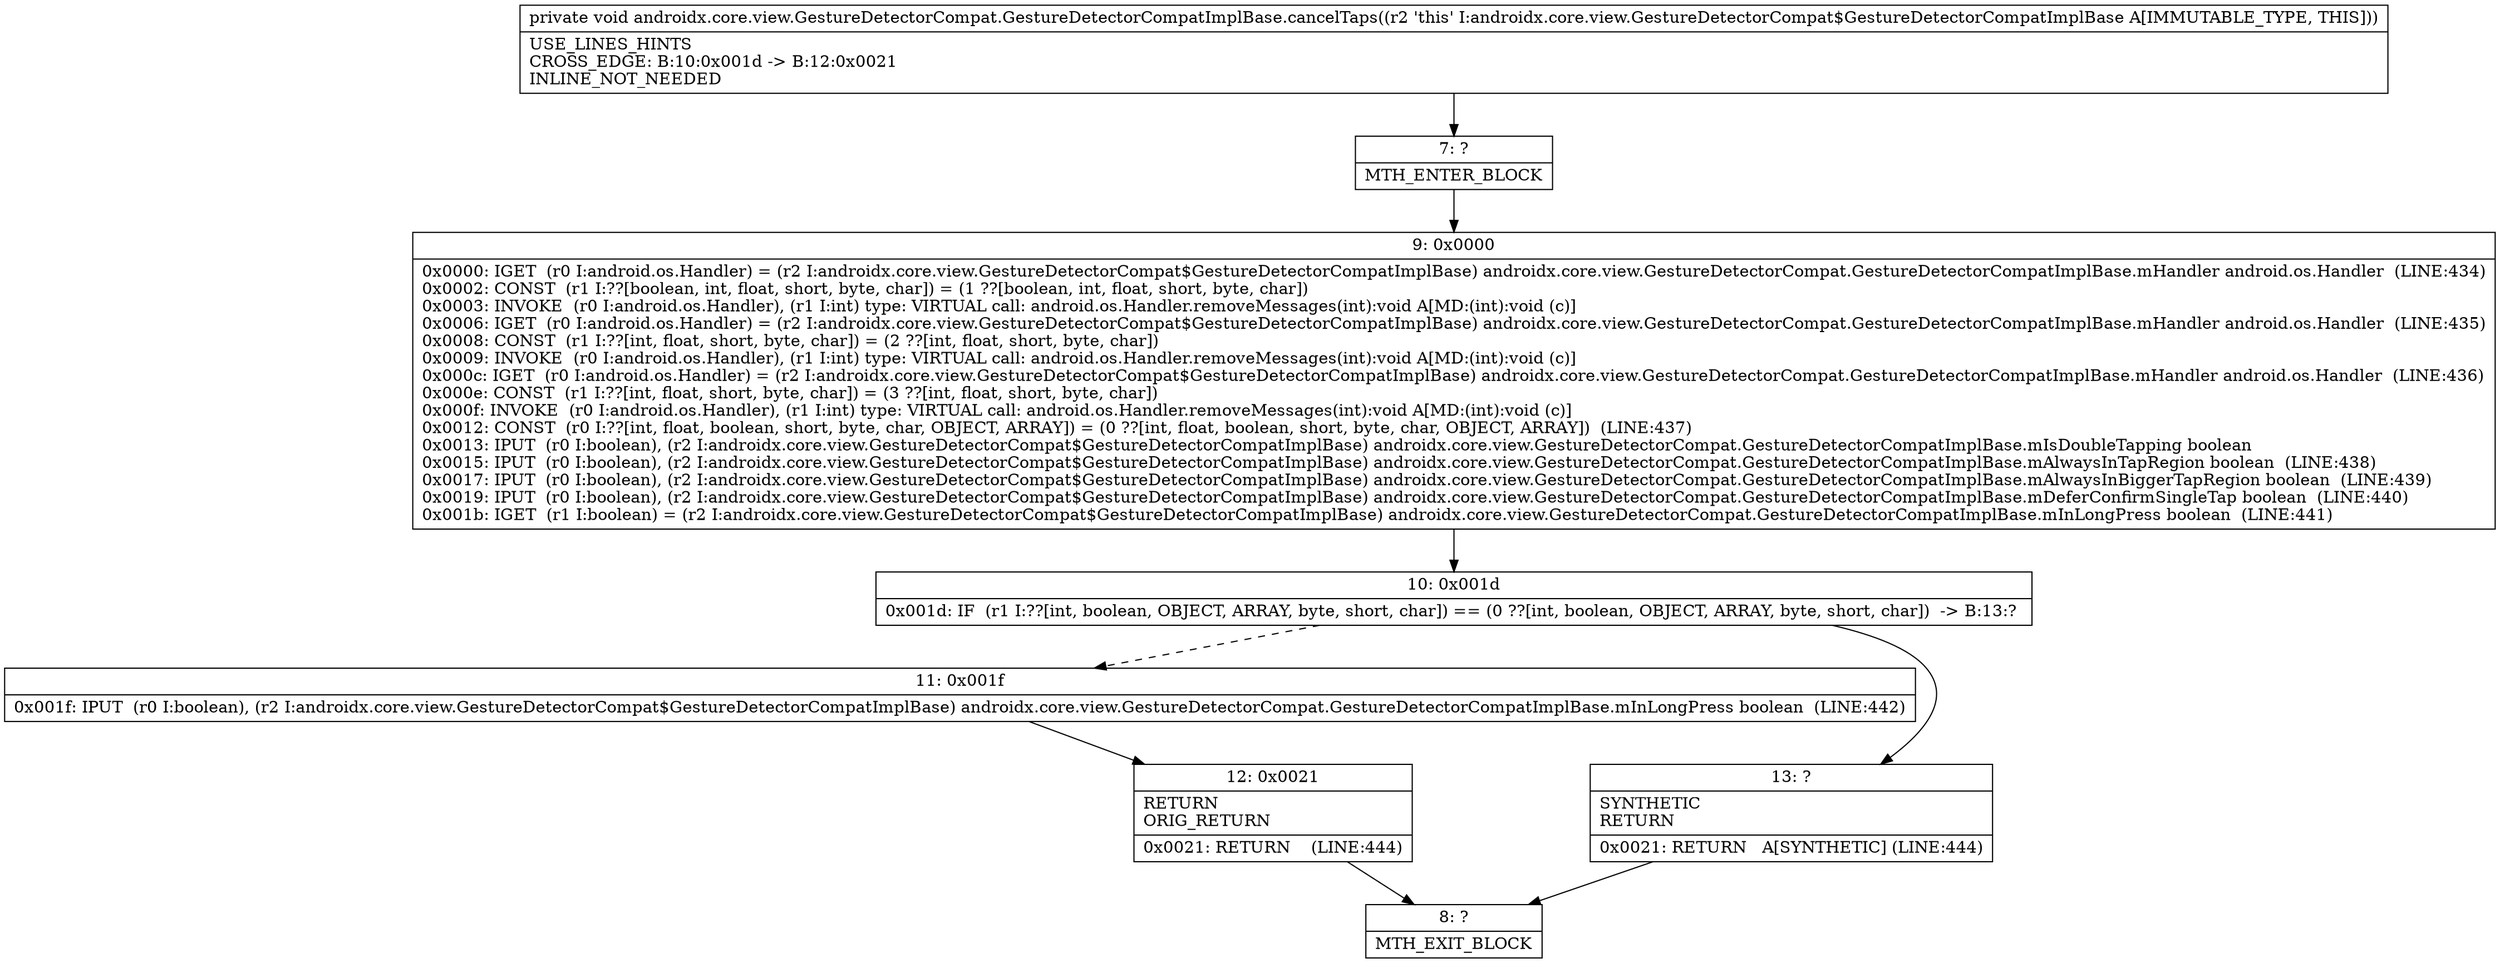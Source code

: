 digraph "CFG forandroidx.core.view.GestureDetectorCompat.GestureDetectorCompatImplBase.cancelTaps()V" {
Node_7 [shape=record,label="{7\:\ ?|MTH_ENTER_BLOCK\l}"];
Node_9 [shape=record,label="{9\:\ 0x0000|0x0000: IGET  (r0 I:android.os.Handler) = (r2 I:androidx.core.view.GestureDetectorCompat$GestureDetectorCompatImplBase) androidx.core.view.GestureDetectorCompat.GestureDetectorCompatImplBase.mHandler android.os.Handler  (LINE:434)\l0x0002: CONST  (r1 I:??[boolean, int, float, short, byte, char]) = (1 ??[boolean, int, float, short, byte, char]) \l0x0003: INVOKE  (r0 I:android.os.Handler), (r1 I:int) type: VIRTUAL call: android.os.Handler.removeMessages(int):void A[MD:(int):void (c)]\l0x0006: IGET  (r0 I:android.os.Handler) = (r2 I:androidx.core.view.GestureDetectorCompat$GestureDetectorCompatImplBase) androidx.core.view.GestureDetectorCompat.GestureDetectorCompatImplBase.mHandler android.os.Handler  (LINE:435)\l0x0008: CONST  (r1 I:??[int, float, short, byte, char]) = (2 ??[int, float, short, byte, char]) \l0x0009: INVOKE  (r0 I:android.os.Handler), (r1 I:int) type: VIRTUAL call: android.os.Handler.removeMessages(int):void A[MD:(int):void (c)]\l0x000c: IGET  (r0 I:android.os.Handler) = (r2 I:androidx.core.view.GestureDetectorCompat$GestureDetectorCompatImplBase) androidx.core.view.GestureDetectorCompat.GestureDetectorCompatImplBase.mHandler android.os.Handler  (LINE:436)\l0x000e: CONST  (r1 I:??[int, float, short, byte, char]) = (3 ??[int, float, short, byte, char]) \l0x000f: INVOKE  (r0 I:android.os.Handler), (r1 I:int) type: VIRTUAL call: android.os.Handler.removeMessages(int):void A[MD:(int):void (c)]\l0x0012: CONST  (r0 I:??[int, float, boolean, short, byte, char, OBJECT, ARRAY]) = (0 ??[int, float, boolean, short, byte, char, OBJECT, ARRAY])  (LINE:437)\l0x0013: IPUT  (r0 I:boolean), (r2 I:androidx.core.view.GestureDetectorCompat$GestureDetectorCompatImplBase) androidx.core.view.GestureDetectorCompat.GestureDetectorCompatImplBase.mIsDoubleTapping boolean \l0x0015: IPUT  (r0 I:boolean), (r2 I:androidx.core.view.GestureDetectorCompat$GestureDetectorCompatImplBase) androidx.core.view.GestureDetectorCompat.GestureDetectorCompatImplBase.mAlwaysInTapRegion boolean  (LINE:438)\l0x0017: IPUT  (r0 I:boolean), (r2 I:androidx.core.view.GestureDetectorCompat$GestureDetectorCompatImplBase) androidx.core.view.GestureDetectorCompat.GestureDetectorCompatImplBase.mAlwaysInBiggerTapRegion boolean  (LINE:439)\l0x0019: IPUT  (r0 I:boolean), (r2 I:androidx.core.view.GestureDetectorCompat$GestureDetectorCompatImplBase) androidx.core.view.GestureDetectorCompat.GestureDetectorCompatImplBase.mDeferConfirmSingleTap boolean  (LINE:440)\l0x001b: IGET  (r1 I:boolean) = (r2 I:androidx.core.view.GestureDetectorCompat$GestureDetectorCompatImplBase) androidx.core.view.GestureDetectorCompat.GestureDetectorCompatImplBase.mInLongPress boolean  (LINE:441)\l}"];
Node_10 [shape=record,label="{10\:\ 0x001d|0x001d: IF  (r1 I:??[int, boolean, OBJECT, ARRAY, byte, short, char]) == (0 ??[int, boolean, OBJECT, ARRAY, byte, short, char])  \-\> B:13:? \l}"];
Node_11 [shape=record,label="{11\:\ 0x001f|0x001f: IPUT  (r0 I:boolean), (r2 I:androidx.core.view.GestureDetectorCompat$GestureDetectorCompatImplBase) androidx.core.view.GestureDetectorCompat.GestureDetectorCompatImplBase.mInLongPress boolean  (LINE:442)\l}"];
Node_12 [shape=record,label="{12\:\ 0x0021|RETURN\lORIG_RETURN\l|0x0021: RETURN    (LINE:444)\l}"];
Node_8 [shape=record,label="{8\:\ ?|MTH_EXIT_BLOCK\l}"];
Node_13 [shape=record,label="{13\:\ ?|SYNTHETIC\lRETURN\l|0x0021: RETURN   A[SYNTHETIC] (LINE:444)\l}"];
MethodNode[shape=record,label="{private void androidx.core.view.GestureDetectorCompat.GestureDetectorCompatImplBase.cancelTaps((r2 'this' I:androidx.core.view.GestureDetectorCompat$GestureDetectorCompatImplBase A[IMMUTABLE_TYPE, THIS]))  | USE_LINES_HINTS\lCROSS_EDGE: B:10:0x001d \-\> B:12:0x0021\lINLINE_NOT_NEEDED\l}"];
MethodNode -> Node_7;Node_7 -> Node_9;
Node_9 -> Node_10;
Node_10 -> Node_11[style=dashed];
Node_10 -> Node_13;
Node_11 -> Node_12;
Node_12 -> Node_8;
Node_13 -> Node_8;
}

